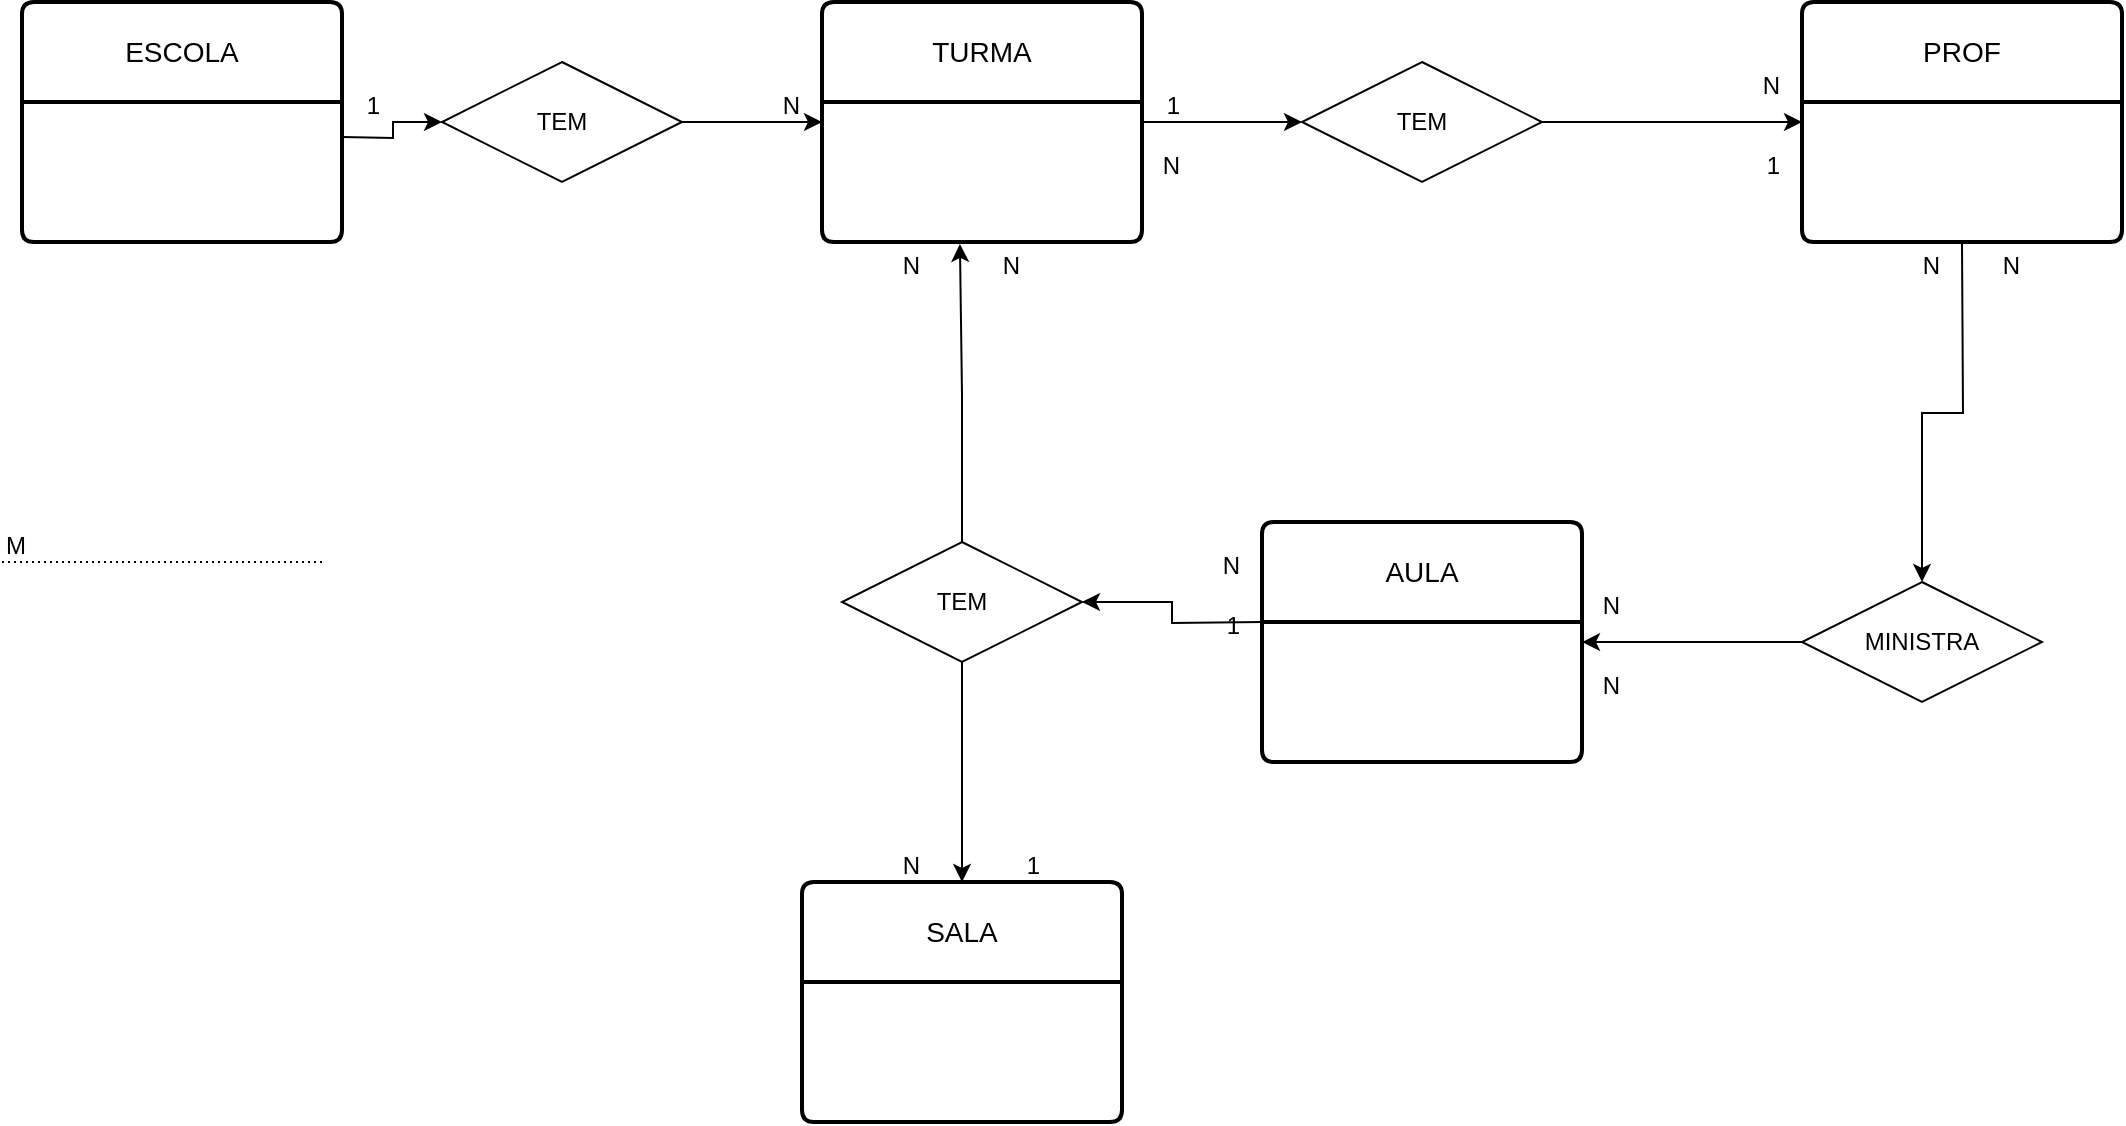 <mxfile version="21.6.9" type="github" pages="2">
  <diagram id="R2lEEEUBdFMjLlhIrx00" name="Page-1">
    <mxGraphModel dx="2284" dy="673" grid="1" gridSize="10" guides="1" tooltips="1" connect="1" arrows="1" fold="1" page="1" pageScale="1" pageWidth="850" pageHeight="1100" math="0" shadow="0" extFonts="Permanent Marker^https://fonts.googleapis.com/css?family=Permanent+Marker">
      <root>
        <mxCell id="0" />
        <mxCell id="1" parent="0" />
        <mxCell id="CHXHEgvVfTGagI96bjK3-38" value="AULA" style="swimlane;childLayout=stackLayout;horizontal=1;startSize=50;horizontalStack=0;rounded=1;fontSize=14;fontStyle=0;strokeWidth=2;resizeParent=0;resizeLast=1;shadow=0;dashed=0;align=center;arcSize=4;whiteSpace=wrap;html=1;" vertex="1" parent="1">
          <mxGeometry x="350" y="360" width="160" height="120" as="geometry" />
        </mxCell>
        <mxCell id="CHXHEgvVfTGagI96bjK3-42" value="SALA" style="swimlane;childLayout=stackLayout;horizontal=1;startSize=50;horizontalStack=0;rounded=1;fontSize=14;fontStyle=0;strokeWidth=2;resizeParent=0;resizeLast=1;shadow=0;dashed=0;align=center;arcSize=4;whiteSpace=wrap;html=1;" vertex="1" parent="1">
          <mxGeometry x="120" y="540" width="160" height="120" as="geometry" />
        </mxCell>
        <mxCell id="CHXHEgvVfTGagI96bjK3-44" value="PROF" style="swimlane;childLayout=stackLayout;horizontal=1;startSize=50;horizontalStack=0;rounded=1;fontSize=14;fontStyle=0;strokeWidth=2;resizeParent=0;resizeLast=1;shadow=0;dashed=0;align=center;arcSize=4;whiteSpace=wrap;html=1;" vertex="1" parent="1">
          <mxGeometry x="620" y="100" width="160" height="120" as="geometry" />
        </mxCell>
        <mxCell id="CHXHEgvVfTGagI96bjK3-59" style="edgeStyle=orthogonalEdgeStyle;rounded=0;orthogonalLoop=1;jettySize=auto;html=1;exitX=1;exitY=0.5;exitDx=0;exitDy=0;entryX=0;entryY=0.5;entryDx=0;entryDy=0;" edge="1" parent="1" source="CHXHEgvVfTGagI96bjK3-46" target="CHXHEgvVfTGagI96bjK3-55">
          <mxGeometry relative="1" as="geometry" />
        </mxCell>
        <mxCell id="CHXHEgvVfTGagI96bjK3-46" value="TURMA" style="swimlane;childLayout=stackLayout;horizontal=1;startSize=50;horizontalStack=0;rounded=1;fontSize=14;fontStyle=0;strokeWidth=2;resizeParent=0;resizeLast=1;shadow=0;dashed=0;align=center;arcSize=4;whiteSpace=wrap;html=1;" vertex="1" parent="1">
          <mxGeometry x="130" y="100" width="160" height="120" as="geometry" />
        </mxCell>
        <mxCell id="CHXHEgvVfTGagI96bjK3-48" value="ESCOLA" style="swimlane;childLayout=stackLayout;horizontal=1;startSize=50;horizontalStack=0;rounded=1;fontSize=14;fontStyle=0;strokeWidth=2;resizeParent=0;resizeLast=1;shadow=0;dashed=0;align=center;arcSize=4;whiteSpace=wrap;html=1;" vertex="1" parent="1">
          <mxGeometry x="-270" y="100" width="160" height="120" as="geometry" />
        </mxCell>
        <mxCell id="CHXHEgvVfTGagI96bjK3-64" style="edgeStyle=orthogonalEdgeStyle;rounded=0;orthogonalLoop=1;jettySize=auto;html=1;exitX=0.5;exitY=1;exitDx=0;exitDy=0;entryX=0.5;entryY=0;entryDx=0;entryDy=0;" edge="1" parent="1" source="CHXHEgvVfTGagI96bjK3-52" target="CHXHEgvVfTGagI96bjK3-42">
          <mxGeometry relative="1" as="geometry" />
        </mxCell>
        <mxCell id="CHXHEgvVfTGagI96bjK3-65" style="edgeStyle=orthogonalEdgeStyle;rounded=0;orthogonalLoop=1;jettySize=auto;html=1;exitX=0.5;exitY=0;exitDx=0;exitDy=0;entryX=0.431;entryY=1.014;entryDx=0;entryDy=0;entryPerimeter=0;" edge="1" parent="1" source="CHXHEgvVfTGagI96bjK3-52">
          <mxGeometry relative="1" as="geometry">
            <mxPoint x="198.96" y="220.98" as="targetPoint" />
          </mxGeometry>
        </mxCell>
        <mxCell id="CHXHEgvVfTGagI96bjK3-52" value="TEM" style="shape=rhombus;perimeter=rhombusPerimeter;whiteSpace=wrap;html=1;align=center;" vertex="1" parent="1">
          <mxGeometry x="140" y="370" width="120" height="60" as="geometry" />
        </mxCell>
        <mxCell id="CHXHEgvVfTGagI96bjK3-62" style="edgeStyle=orthogonalEdgeStyle;rounded=0;orthogonalLoop=1;jettySize=auto;html=1;exitX=0;exitY=0.5;exitDx=0;exitDy=0;entryX=1;entryY=0.143;entryDx=0;entryDy=0;entryPerimeter=0;" edge="1" parent="1" source="CHXHEgvVfTGagI96bjK3-54">
          <mxGeometry relative="1" as="geometry">
            <mxPoint x="510" y="420.01" as="targetPoint" />
          </mxGeometry>
        </mxCell>
        <mxCell id="CHXHEgvVfTGagI96bjK3-54" value="MINISTRA" style="shape=rhombus;perimeter=rhombusPerimeter;whiteSpace=wrap;html=1;align=center;" vertex="1" parent="1">
          <mxGeometry x="620" y="390" width="120" height="60" as="geometry" />
        </mxCell>
        <mxCell id="CHXHEgvVfTGagI96bjK3-60" style="edgeStyle=orthogonalEdgeStyle;rounded=0;orthogonalLoop=1;jettySize=auto;html=1;exitX=1;exitY=0.5;exitDx=0;exitDy=0;entryX=0;entryY=0.5;entryDx=0;entryDy=0;" edge="1" parent="1" source="CHXHEgvVfTGagI96bjK3-55" target="CHXHEgvVfTGagI96bjK3-44">
          <mxGeometry relative="1" as="geometry" />
        </mxCell>
        <mxCell id="CHXHEgvVfTGagI96bjK3-55" value="TEM" style="shape=rhombus;perimeter=rhombusPerimeter;whiteSpace=wrap;html=1;align=center;" vertex="1" parent="1">
          <mxGeometry x="370" y="130" width="120" height="60" as="geometry" />
        </mxCell>
        <mxCell id="CHXHEgvVfTGagI96bjK3-58" style="edgeStyle=orthogonalEdgeStyle;rounded=0;orthogonalLoop=1;jettySize=auto;html=1;exitX=1;exitY=0.5;exitDx=0;exitDy=0;entryX=0;entryY=0.5;entryDx=0;entryDy=0;" edge="1" parent="1" source="CHXHEgvVfTGagI96bjK3-56" target="CHXHEgvVfTGagI96bjK3-46">
          <mxGeometry relative="1" as="geometry" />
        </mxCell>
        <mxCell id="CHXHEgvVfTGagI96bjK3-56" value="TEM" style="shape=rhombus;perimeter=rhombusPerimeter;whiteSpace=wrap;html=1;align=center;" vertex="1" parent="1">
          <mxGeometry x="-60" y="130" width="120" height="60" as="geometry" />
        </mxCell>
        <mxCell id="CHXHEgvVfTGagI96bjK3-57" style="edgeStyle=orthogonalEdgeStyle;rounded=0;orthogonalLoop=1;jettySize=auto;html=1;exitX=1;exitY=0.25;exitDx=0;exitDy=0;entryX=0;entryY=0.5;entryDx=0;entryDy=0;" edge="1" parent="1" target="CHXHEgvVfTGagI96bjK3-56">
          <mxGeometry relative="1" as="geometry">
            <mxPoint x="-110" y="167.5" as="sourcePoint" />
          </mxGeometry>
        </mxCell>
        <mxCell id="CHXHEgvVfTGagI96bjK3-61" style="edgeStyle=orthogonalEdgeStyle;rounded=0;orthogonalLoop=1;jettySize=auto;html=1;exitX=0.5;exitY=1;exitDx=0;exitDy=0;" edge="1" parent="1" target="CHXHEgvVfTGagI96bjK3-54">
          <mxGeometry relative="1" as="geometry">
            <mxPoint x="700" y="220" as="sourcePoint" />
          </mxGeometry>
        </mxCell>
        <mxCell id="CHXHEgvVfTGagI96bjK3-63" style="edgeStyle=orthogonalEdgeStyle;rounded=0;orthogonalLoop=1;jettySize=auto;html=1;exitX=0;exitY=0;exitDx=0;exitDy=0;entryX=1;entryY=0.5;entryDx=0;entryDy=0;" edge="1" parent="1" target="CHXHEgvVfTGagI96bjK3-52">
          <mxGeometry relative="1" as="geometry">
            <mxPoint x="350" y="410" as="sourcePoint" />
          </mxGeometry>
        </mxCell>
        <mxCell id="CHXHEgvVfTGagI96bjK3-66" value="" style="endArrow=none;html=1;rounded=0;dashed=1;dashPattern=1 2;" edge="1" parent="1">
          <mxGeometry relative="1" as="geometry">
            <mxPoint x="-280" y="380" as="sourcePoint" />
            <mxPoint x="-120" y="380" as="targetPoint" />
          </mxGeometry>
        </mxCell>
        <mxCell id="CHXHEgvVfTGagI96bjK3-67" value="M" style="resizable=0;html=1;whiteSpace=wrap;align=left;verticalAlign=bottom;" connectable="0" vertex="1" parent="CHXHEgvVfTGagI96bjK3-66">
          <mxGeometry x="-1" relative="1" as="geometry" />
        </mxCell>
        <mxCell id="CHXHEgvVfTGagI96bjK3-68" value="1" style="resizable=0;html=1;whiteSpace=wrap;align=right;verticalAlign=bottom;" connectable="0" vertex="1" parent="CHXHEgvVfTGagI96bjK3-66">
          <mxGeometry x="1" relative="1" as="geometry">
            <mxPoint x="30" y="-220" as="offset" />
          </mxGeometry>
        </mxCell>
        <mxCell id="CHXHEgvVfTGagI96bjK3-69" value="N" style="resizable=0;html=1;whiteSpace=wrap;align=right;verticalAlign=bottom;" connectable="0" vertex="1" parent="1">
          <mxGeometry x="120" y="160" as="geometry" />
        </mxCell>
        <mxCell id="CHXHEgvVfTGagI96bjK3-70" value="1" style="resizable=0;html=1;whiteSpace=wrap;align=right;verticalAlign=bottom;" connectable="0" vertex="1" parent="1">
          <mxGeometry x="310" y="160" as="geometry" />
        </mxCell>
        <mxCell id="CHXHEgvVfTGagI96bjK3-71" value="N" style="resizable=0;html=1;whiteSpace=wrap;align=right;verticalAlign=bottom;" connectable="0" vertex="1" parent="1">
          <mxGeometry x="310" y="190" as="geometry" />
        </mxCell>
        <mxCell id="CHXHEgvVfTGagI96bjK3-72" value="N" style="resizable=0;html=1;whiteSpace=wrap;align=right;verticalAlign=bottom;" connectable="0" vertex="1" parent="1">
          <mxGeometry x="610" y="150" as="geometry" />
        </mxCell>
        <mxCell id="CHXHEgvVfTGagI96bjK3-73" value="1" style="resizable=0;html=1;whiteSpace=wrap;align=right;verticalAlign=bottom;" connectable="0" vertex="1" parent="1">
          <mxGeometry x="610" y="190" as="geometry" />
        </mxCell>
        <mxCell id="CHXHEgvVfTGagI96bjK3-74" value="N" style="resizable=0;html=1;whiteSpace=wrap;align=right;verticalAlign=bottom;" connectable="0" vertex="1" parent="1">
          <mxGeometry x="690" y="240" as="geometry" />
        </mxCell>
        <mxCell id="CHXHEgvVfTGagI96bjK3-75" value="N" style="resizable=0;html=1;whiteSpace=wrap;align=right;verticalAlign=bottom;" connectable="0" vertex="1" parent="1">
          <mxGeometry x="730" y="240" as="geometry" />
        </mxCell>
        <mxCell id="CHXHEgvVfTGagI96bjK3-76" value="N" style="resizable=0;html=1;whiteSpace=wrap;align=right;verticalAlign=bottom;" connectable="0" vertex="1" parent="1">
          <mxGeometry x="530" y="410" as="geometry" />
        </mxCell>
        <mxCell id="CHXHEgvVfTGagI96bjK3-77" value="N" style="resizable=0;html=1;whiteSpace=wrap;align=right;verticalAlign=bottom;" connectable="0" vertex="1" parent="1">
          <mxGeometry x="530" y="450" as="geometry" />
        </mxCell>
        <mxCell id="CHXHEgvVfTGagI96bjK3-78" value="N" style="resizable=0;html=1;whiteSpace=wrap;align=right;verticalAlign=bottom;" connectable="0" vertex="1" parent="1">
          <mxGeometry x="180" y="240" as="geometry" />
        </mxCell>
        <mxCell id="CHXHEgvVfTGagI96bjK3-79" value="N" style="resizable=0;html=1;whiteSpace=wrap;align=right;verticalAlign=bottom;" connectable="0" vertex="1" parent="1">
          <mxGeometry x="230" y="240" as="geometry" />
        </mxCell>
        <mxCell id="CHXHEgvVfTGagI96bjK3-80" value="N" style="resizable=0;html=1;whiteSpace=wrap;align=right;verticalAlign=bottom;" connectable="0" vertex="1" parent="1">
          <mxGeometry x="180" y="540" as="geometry" />
        </mxCell>
        <mxCell id="CHXHEgvVfTGagI96bjK3-81" value="1" style="resizable=0;html=1;whiteSpace=wrap;align=right;verticalAlign=bottom;" connectable="0" vertex="1" parent="1">
          <mxGeometry x="240" y="540" as="geometry" />
        </mxCell>
        <mxCell id="CHXHEgvVfTGagI96bjK3-82" value="N" style="resizable=0;html=1;whiteSpace=wrap;align=right;verticalAlign=bottom;" connectable="0" vertex="1" parent="1">
          <mxGeometry x="340" y="390" as="geometry" />
        </mxCell>
        <mxCell id="CHXHEgvVfTGagI96bjK3-83" value="1" style="resizable=0;html=1;whiteSpace=wrap;align=right;verticalAlign=bottom;" connectable="0" vertex="1" parent="1">
          <mxGeometry x="340" y="420" as="geometry" />
        </mxCell>
      </root>
    </mxGraphModel>
  </diagram>
  <diagram id="RLYGNmgBnjjfrWT0D8p1" name="Página-2">
    <mxGraphModel dx="1434" dy="673" grid="1" gridSize="10" guides="1" tooltips="1" connect="1" arrows="1" fold="1" page="1" pageScale="1" pageWidth="827" pageHeight="1169" math="0" shadow="0">
      <root>
        <mxCell id="0" />
        <mxCell id="1" parent="0" />
      </root>
    </mxGraphModel>
  </diagram>
</mxfile>
